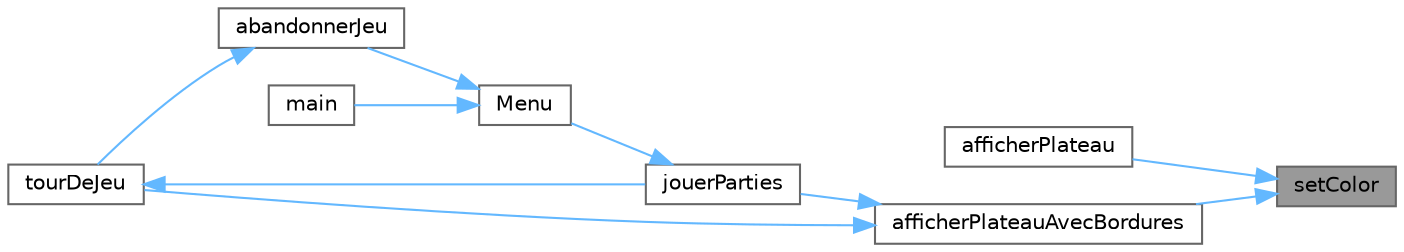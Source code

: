 digraph "setColor"
{
 // LATEX_PDF_SIZE
  bgcolor="transparent";
  edge [fontname=Helvetica,fontsize=10,labelfontname=Helvetica,labelfontsize=10];
  node [fontname=Helvetica,fontsize=10,shape=box,height=0.2,width=0.4];
  rankdir="RL";
  Node1 [id="Node000001",label="setColor",height=0.2,width=0.4,color="gray40", fillcolor="grey60", style="filled", fontcolor="black",tooltip=" "];
  Node1 -> Node2 [id="edge19_Node000001_Node000002",dir="back",color="steelblue1",style="solid",tooltip=" "];
  Node2 [id="Node000002",label="afficherPlateau",height=0.2,width=0.4,color="grey40", fillcolor="white", style="filled",URL="$sspgm_8c.html#a50c50255ace22713cf8b73636bcace30",tooltip=" "];
  Node1 -> Node3 [id="edge20_Node000001_Node000003",dir="back",color="steelblue1",style="solid",tooltip=" "];
  Node3 [id="Node000003",label="afficherPlateauAvecBordures",height=0.2,width=0.4,color="grey40", fillcolor="white", style="filled",URL="$sspgm_8c.html#aafe6c1764fdcac8f2f297762d0c6484d",tooltip=" "];
  Node3 -> Node4 [id="edge21_Node000003_Node000004",dir="back",color="steelblue1",style="solid",tooltip=" "];
  Node4 [id="Node000004",label="jouerParties",height=0.2,width=0.4,color="grey40", fillcolor="white", style="filled",URL="$sspgm_8c.html#ab8b1fd45c61c8a6cbedf8a1bdb74b921",tooltip=" "];
  Node4 -> Node5 [id="edge22_Node000004_Node000005",dir="back",color="steelblue1",style="solid",tooltip=" "];
  Node5 [id="Node000005",label="Menu",height=0.2,width=0.4,color="grey40", fillcolor="white", style="filled",URL="$sspgm_8c.html#a6b0067666ba7d74453f3a3c2c61d84a6",tooltip=" "];
  Node5 -> Node6 [id="edge23_Node000005_Node000006",dir="back",color="steelblue1",style="solid",tooltip=" "];
  Node6 [id="Node000006",label="abandonnerJeu",height=0.2,width=0.4,color="grey40", fillcolor="white", style="filled",URL="$sspgm_8c.html#aec3978e0c8aa77c1ffa58169366f915c",tooltip=" "];
  Node6 -> Node7 [id="edge24_Node000006_Node000007",dir="back",color="steelblue1",style="solid",tooltip=" "];
  Node7 [id="Node000007",label="tourDeJeu",height=0.2,width=0.4,color="grey40", fillcolor="white", style="filled",URL="$sspgm_8c.html#a8c9be5841b813b76cb58fb875a726720",tooltip=" "];
  Node7 -> Node4 [id="edge25_Node000007_Node000004",dir="back",color="steelblue1",style="solid",tooltip=" "];
  Node5 -> Node8 [id="edge26_Node000005_Node000008",dir="back",color="steelblue1",style="solid",tooltip=" "];
  Node8 [id="Node000008",label="main",height=0.2,width=0.4,color="grey40", fillcolor="white", style="filled",URL="$main_8c.html#ae66f6b31b5ad750f1fe042a706a4e3d4",tooltip=" "];
  Node3 -> Node7 [id="edge27_Node000003_Node000007",dir="back",color="steelblue1",style="solid",tooltip=" "];
}
